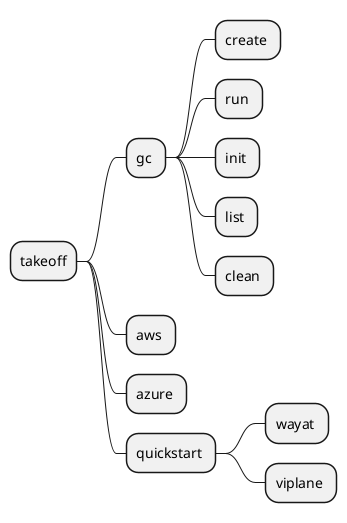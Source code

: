 @startmindmap CommandsName
<style>
mindmapDiagram {
    done {
        BackgroundColor lightGreen
    }
    progress {
        BackgroundColor orange
    }
    notDone {
        BackgroundColor #FF7276
    }
}
</style>
* takeoff
** gc <<done>>
*** create <<done>>
*** run <<done>>
*** init <<done>>
*** list <<done>>
*** clean <<done>>
** aws <<notDone>>
** azure <<notDone>>
** quickstart <<progress>>
*** wayat <<progress>>
*** viplane <<notDone>>
@endmindmap
